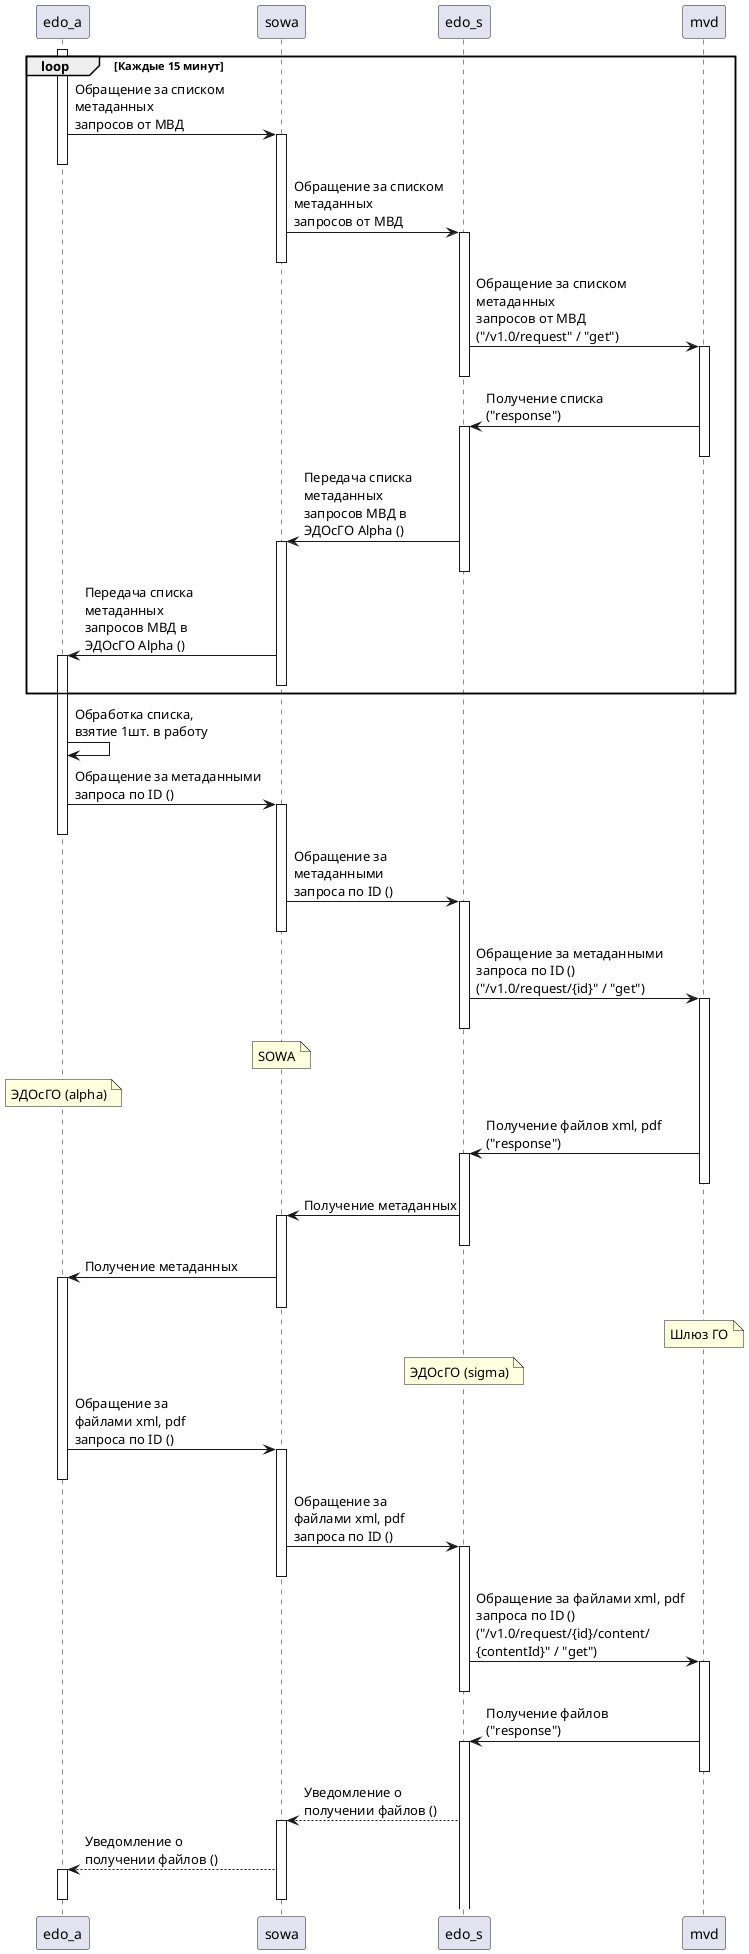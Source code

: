 @startuml

loop Каждые 15 минут
activate edo_a
edo_a -> sowa++: Обращение за списком \nметаданных \nзапросов от МВД
deactivate edo_a
sowa ->edo_s++: Обращение за списком \nметаданных \nзапросов от МВД
deactivate sowa
edo_s -> mvd++: Обращение за списком \nметаданных \nзапросов от МВД \n("/v1.0/request" / "get")
deactivate edo_s
mvd -> edo_s++: Получение списка \n("response")
deactivate mvd
edo_s -> sowa++: Передача списка \nметаданных \nзапросов МВД в \nЭДОсГО Alpha ()
deactivate edo_s
sowa -> edo_a++: Передача списка \nметаданных \nзапросов МВД в \nЭДОсГО Alpha ()
deactivate sowa
end

edo_a -> edo_a: Обработка списка, \nвзятие 1шт. в работу
edo_a -> sowa++: Обращение за метаданными \nзапроса по ID ()
deactivate edo_a
sowa ->edo_s++: Обращение за \nметаданными \nзапроса по ID ()
deactivate sowa
edo_s -> mvd++: Обращение за метаданными \nзапроса по ID () \n("/v1.0/request/{id}" / "get")
deactivate edo_s
note over sowa
    SOWA
end note
note over edo_a
    ЭДОсГО (alpha)
end note
mvd -> edo_s++: Получение файлов xml, pdf \n("response")
deactivate mvd
edo_s -> sowa++: Получение метаданных
deactivate edo_s
sowa -> edo_a++: Получение метаданных
deactivate sowa
note over mvd
    Шлюз ГО
end note
note over edo_s
    ЭДОсГО (sigma)
end note
edo_a -> sowa++: Обращение за \nфайлами xml, pdf \nзапроса по ID ()
deactivate edo_a
sowa ->edo_s++: Обращение за \nфайлами xml, pdf \nзапроса по ID ()
deactivate sowa
edo_s -> mvd++: Обращение за файлами xml, pdf \nзапроса по ID () \n("/v1.0/request/{id}/content/ \n{contentId}" / "get")
deactivate edo_s
mvd -> edo_s++: Получение файлов \n("response")
deactivate mvd
edo_s --> sowa++: Уведомление о \nполучении файлов ()
sowa --> edo_a++: Уведомление о \nполучении файлов ()
deactivate sowa
deactivate edo_a

@enduml
